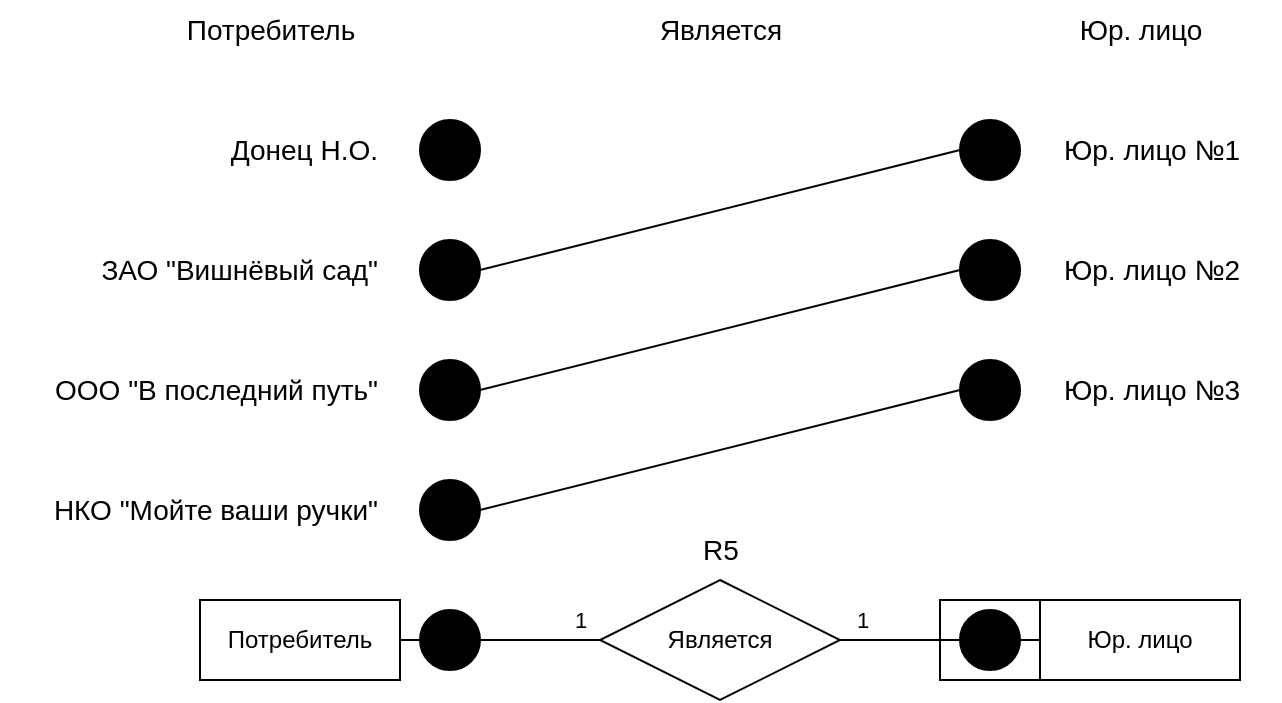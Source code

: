 <mxfile version="23.1.5" type="device">
  <diagram name="Страница — 1" id="GBrYz0kb3UCMMjesnqkx">
    <mxGraphModel dx="2261" dy="884" grid="1" gridSize="10" guides="1" tooltips="1" connect="1" arrows="1" fold="1" page="1" pageScale="1" pageWidth="827" pageHeight="1169" math="0" shadow="0">
      <root>
        <mxCell id="0" />
        <mxCell id="1" parent="0" />
        <mxCell id="JneUkABBFh4tdo6XqaeA-31" value="Потребитель" style="whiteSpace=wrap;html=1;align=center;gradientColor=none;" vertex="1" parent="1">
          <mxGeometry x="40" y="450" width="100" height="40" as="geometry" />
        </mxCell>
        <mxCell id="JneUkABBFh4tdo6XqaeA-32" style="edgeStyle=orthogonalEdgeStyle;rounded=0;orthogonalLoop=1;jettySize=auto;html=1;entryX=0;entryY=0.5;entryDx=0;entryDy=0;endArrow=none;endFill=0;" edge="1" parent="1" source="JneUkABBFh4tdo6XqaeA-38" target="JneUkABBFh4tdo6XqaeA-34">
          <mxGeometry relative="1" as="geometry" />
        </mxCell>
        <mxCell id="JneUkABBFh4tdo6XqaeA-33" value="Является" style="shape=rhombus;perimeter=rhombusPerimeter;whiteSpace=wrap;html=1;align=center;" vertex="1" parent="1">
          <mxGeometry x="240" y="440" width="120" height="60" as="geometry" />
        </mxCell>
        <mxCell id="JneUkABBFh4tdo6XqaeA-34" value="Юр. лицо" style="whiteSpace=wrap;html=1;align=center;" vertex="1" parent="1">
          <mxGeometry x="460" y="450" width="100" height="40" as="geometry" />
        </mxCell>
        <mxCell id="JneUkABBFh4tdo6XqaeA-35" value="" style="endArrow=none;html=1;rounded=0;entryX=0;entryY=0.5;entryDx=0;entryDy=0;exitX=1;exitY=0.5;exitDx=0;exitDy=0;startArrow=none;startFill=0;endFill=0;" edge="1" parent="1" source="JneUkABBFh4tdo6XqaeA-41" target="JneUkABBFh4tdo6XqaeA-33">
          <mxGeometry relative="1" as="geometry">
            <mxPoint x="40" y="470" as="sourcePoint" />
            <mxPoint x="200" y="470" as="targetPoint" />
          </mxGeometry>
        </mxCell>
        <mxCell id="JneUkABBFh4tdo6XqaeA-36" value="" style="edgeStyle=orthogonalEdgeStyle;rounded=0;orthogonalLoop=1;jettySize=auto;html=1;entryX=0;entryY=0.5;entryDx=0;entryDy=0;endArrow=none;endFill=0;" edge="1" parent="1" source="JneUkABBFh4tdo6XqaeA-33" target="JneUkABBFh4tdo6XqaeA-38">
          <mxGeometry relative="1" as="geometry">
            <mxPoint x="360" y="470" as="sourcePoint" />
            <mxPoint x="460" y="470" as="targetPoint" />
          </mxGeometry>
        </mxCell>
        <mxCell id="JneUkABBFh4tdo6XqaeA-37" value="1" style="edgeLabel;html=1;align=center;verticalAlign=middle;resizable=0;points=[];" vertex="1" connectable="0" parent="JneUkABBFh4tdo6XqaeA-36">
          <mxGeometry x="-0.086" relative="1" as="geometry">
            <mxPoint x="-17" y="-10" as="offset" />
          </mxGeometry>
        </mxCell>
        <mxCell id="JneUkABBFh4tdo6XqaeA-38" value="" style="ellipse;whiteSpace=wrap;html=1;aspect=fixed;fillColor=#000000;" vertex="1" parent="1">
          <mxGeometry x="420" y="455" width="30" height="30" as="geometry" />
        </mxCell>
        <mxCell id="JneUkABBFh4tdo6XqaeA-39" value="" style="endArrow=none;html=1;rounded=0;entryX=0;entryY=0.5;entryDx=0;entryDy=0;exitX=1;exitY=0.5;exitDx=0;exitDy=0;startArrow=none;startFill=0;endFill=0;" edge="1" parent="1" source="JneUkABBFh4tdo6XqaeA-31" target="JneUkABBFh4tdo6XqaeA-41">
          <mxGeometry relative="1" as="geometry">
            <mxPoint x="140" y="470" as="sourcePoint" />
            <mxPoint x="240" y="470" as="targetPoint" />
          </mxGeometry>
        </mxCell>
        <mxCell id="JneUkABBFh4tdo6XqaeA-40" value="1" style="edgeLabel;html=1;align=center;verticalAlign=middle;resizable=0;points=[];" vertex="1" connectable="0" parent="JneUkABBFh4tdo6XqaeA-39">
          <mxGeometry x="-0.029" relative="1" as="geometry">
            <mxPoint x="85" y="-10" as="offset" />
          </mxGeometry>
        </mxCell>
        <mxCell id="JneUkABBFh4tdo6XqaeA-41" value="" style="ellipse;whiteSpace=wrap;html=1;aspect=fixed;fillColor=#000000;" vertex="1" parent="1">
          <mxGeometry x="150" y="455" width="30" height="30" as="geometry" />
        </mxCell>
        <mxCell id="JneUkABBFh4tdo6XqaeA-42" style="rounded=0;orthogonalLoop=1;jettySize=auto;html=1;entryX=0;entryY=0.5;entryDx=0;entryDy=0;endArrow=none;endFill=0;exitX=1;exitY=0.5;exitDx=0;exitDy=0;" edge="1" parent="1" source="JneUkABBFh4tdo6XqaeA-43" target="JneUkABBFh4tdo6XqaeA-48">
          <mxGeometry relative="1" as="geometry" />
        </mxCell>
        <mxCell id="JneUkABBFh4tdo6XqaeA-43" value="" style="ellipse;whiteSpace=wrap;html=1;aspect=fixed;fillColor=#000000;" vertex="1" parent="1">
          <mxGeometry x="150" y="390" width="30" height="30" as="geometry" />
        </mxCell>
        <mxCell id="JneUkABBFh4tdo6XqaeA-44" value="" style="ellipse;whiteSpace=wrap;html=1;aspect=fixed;fillColor=#000000;" vertex="1" parent="1">
          <mxGeometry x="150" y="330" width="30" height="30" as="geometry" />
        </mxCell>
        <mxCell id="JneUkABBFh4tdo6XqaeA-45" value="" style="ellipse;whiteSpace=wrap;html=1;aspect=fixed;fillColor=#000000;" vertex="1" parent="1">
          <mxGeometry x="150" y="270" width="30" height="30" as="geometry" />
        </mxCell>
        <mxCell id="JneUkABBFh4tdo6XqaeA-46" style="rounded=0;orthogonalLoop=1;jettySize=auto;html=1;entryX=0;entryY=0.5;entryDx=0;entryDy=0;endArrow=none;endFill=0;exitX=1;exitY=0.5;exitDx=0;exitDy=0;" edge="1" parent="1" source="JneUkABBFh4tdo6XqaeA-45" target="JneUkABBFh4tdo6XqaeA-51">
          <mxGeometry relative="1" as="geometry" />
        </mxCell>
        <mxCell id="JneUkABBFh4tdo6XqaeA-47" value="" style="ellipse;whiteSpace=wrap;html=1;aspect=fixed;fillColor=#000000;" vertex="1" parent="1">
          <mxGeometry x="150" y="210" width="30" height="30" as="geometry" />
        </mxCell>
        <mxCell id="JneUkABBFh4tdo6XqaeA-48" value="" style="ellipse;whiteSpace=wrap;html=1;aspect=fixed;fillColor=#000000;" vertex="1" parent="1">
          <mxGeometry x="420" y="330" width="30" height="30" as="geometry" />
        </mxCell>
        <mxCell id="JneUkABBFh4tdo6XqaeA-49" style="rounded=0;orthogonalLoop=1;jettySize=auto;html=1;entryX=1;entryY=0.5;entryDx=0;entryDy=0;endArrow=none;endFill=0;exitX=0;exitY=0.5;exitDx=0;exitDy=0;" edge="1" parent="1" source="JneUkABBFh4tdo6XqaeA-50" target="JneUkABBFh4tdo6XqaeA-44">
          <mxGeometry relative="1" as="geometry" />
        </mxCell>
        <mxCell id="JneUkABBFh4tdo6XqaeA-50" value="" style="ellipse;whiteSpace=wrap;html=1;aspect=fixed;fillColor=#000000;" vertex="1" parent="1">
          <mxGeometry x="420" y="270" width="30" height="30" as="geometry" />
        </mxCell>
        <mxCell id="JneUkABBFh4tdo6XqaeA-51" value="" style="ellipse;whiteSpace=wrap;html=1;aspect=fixed;fillColor=#000000;" vertex="1" parent="1">
          <mxGeometry x="420" y="210" width="30" height="30" as="geometry" />
        </mxCell>
        <mxCell id="JneUkABBFh4tdo6XqaeA-52" value="&lt;font style=&quot;font-size: 14px;&quot;&gt;Потребитель&lt;/font&gt;" style="text;html=1;align=center;verticalAlign=middle;resizable=0;points=[];autosize=1;strokeColor=none;fillColor=none;" vertex="1" parent="1">
          <mxGeometry x="20" y="150" width="110" height="30" as="geometry" />
        </mxCell>
        <mxCell id="JneUkABBFh4tdo6XqaeA-53" value="&lt;font style=&quot;font-size: 14px;&quot;&gt;Является&lt;/font&gt;" style="text;html=1;align=center;verticalAlign=middle;resizable=0;points=[];autosize=1;strokeColor=none;fillColor=none;" vertex="1" parent="1">
          <mxGeometry x="260" y="150" width="80" height="30" as="geometry" />
        </mxCell>
        <mxCell id="JneUkABBFh4tdo6XqaeA-54" value="&lt;font style=&quot;font-size: 14px;&quot;&gt;Юр. лицо&lt;/font&gt;" style="text;html=1;align=center;verticalAlign=middle;resizable=0;points=[];autosize=1;strokeColor=none;fillColor=none;" vertex="1" parent="1">
          <mxGeometry x="470" y="150" width="80" height="30" as="geometry" />
        </mxCell>
        <mxCell id="JneUkABBFh4tdo6XqaeA-55" value="&lt;font style=&quot;font-size: 14px;&quot;&gt;Донец Н.О.&lt;/font&gt;" style="text;html=1;align=right;verticalAlign=middle;resizable=0;points=[];autosize=1;strokeColor=none;fillColor=none;" vertex="1" parent="1">
          <mxGeometry x="30" y="210" width="100" height="30" as="geometry" />
        </mxCell>
        <mxCell id="JneUkABBFh4tdo6XqaeA-56" value="&lt;span style=&quot;font-size: 14px;&quot;&gt;ЗАО &quot;Вишнёвый сад&quot;&lt;/span&gt;" style="text;html=1;align=right;verticalAlign=middle;resizable=0;points=[];autosize=1;strokeColor=none;fillColor=none;" vertex="1" parent="1">
          <mxGeometry x="-30" y="270" width="160" height="30" as="geometry" />
        </mxCell>
        <mxCell id="JneUkABBFh4tdo6XqaeA-57" value="&lt;span style=&quot;font-size: 14px;&quot;&gt;ООО &quot;В последний путь&quot;&lt;/span&gt;" style="text;html=1;align=right;verticalAlign=middle;resizable=0;points=[];autosize=1;strokeColor=none;fillColor=none;" vertex="1" parent="1">
          <mxGeometry x="-50" y="330" width="180" height="30" as="geometry" />
        </mxCell>
        <mxCell id="JneUkABBFh4tdo6XqaeA-58" value="&lt;font style=&quot;font-size: 14px;&quot;&gt;НКО &quot;Мойте ваши ручки&quot;&lt;/font&gt;" style="text;html=1;align=right;verticalAlign=middle;resizable=0;points=[];autosize=1;strokeColor=none;fillColor=none;" vertex="1" parent="1">
          <mxGeometry x="-60" y="390" width="190" height="30" as="geometry" />
        </mxCell>
        <mxCell id="JneUkABBFh4tdo6XqaeA-59" value="&lt;font style=&quot;font-size: 14px;&quot;&gt;Юр. лицо №1&lt;/font&gt;" style="text;html=1;align=left;verticalAlign=middle;resizable=0;points=[];autosize=1;strokeColor=none;fillColor=none;" vertex="1" parent="1">
          <mxGeometry x="470" y="210" width="110" height="30" as="geometry" />
        </mxCell>
        <mxCell id="JneUkABBFh4tdo6XqaeA-60" value="&lt;font style=&quot;font-size: 14px;&quot;&gt;Юр. лицо №2&lt;/font&gt;" style="text;html=1;align=left;verticalAlign=middle;resizable=0;points=[];autosize=1;strokeColor=none;fillColor=none;" vertex="1" parent="1">
          <mxGeometry x="470" y="270" width="110" height="30" as="geometry" />
        </mxCell>
        <mxCell id="JneUkABBFh4tdo6XqaeA-61" value="&lt;font style=&quot;font-size: 14px;&quot;&gt;Юр. лицо №3&lt;/font&gt;" style="text;html=1;align=left;verticalAlign=middle;resizable=0;points=[];autosize=1;strokeColor=none;fillColor=none;" vertex="1" parent="1">
          <mxGeometry x="470" y="330" width="110" height="30" as="geometry" />
        </mxCell>
        <mxCell id="JneUkABBFh4tdo6XqaeA-62" value="&lt;span style=&quot;font-size: 14px;&quot;&gt;R5&lt;/span&gt;" style="text;html=1;align=center;verticalAlign=middle;resizable=0;points=[];autosize=1;strokeColor=none;fillColor=none;" vertex="1" parent="1">
          <mxGeometry x="280" y="410" width="40" height="30" as="geometry" />
        </mxCell>
        <mxCell id="JneUkABBFh4tdo6XqaeA-63" value="" style="rounded=0;whiteSpace=wrap;html=1;fillColor=none;" vertex="1" parent="1">
          <mxGeometry x="410" y="450" width="50" height="40" as="geometry" />
        </mxCell>
      </root>
    </mxGraphModel>
  </diagram>
</mxfile>
